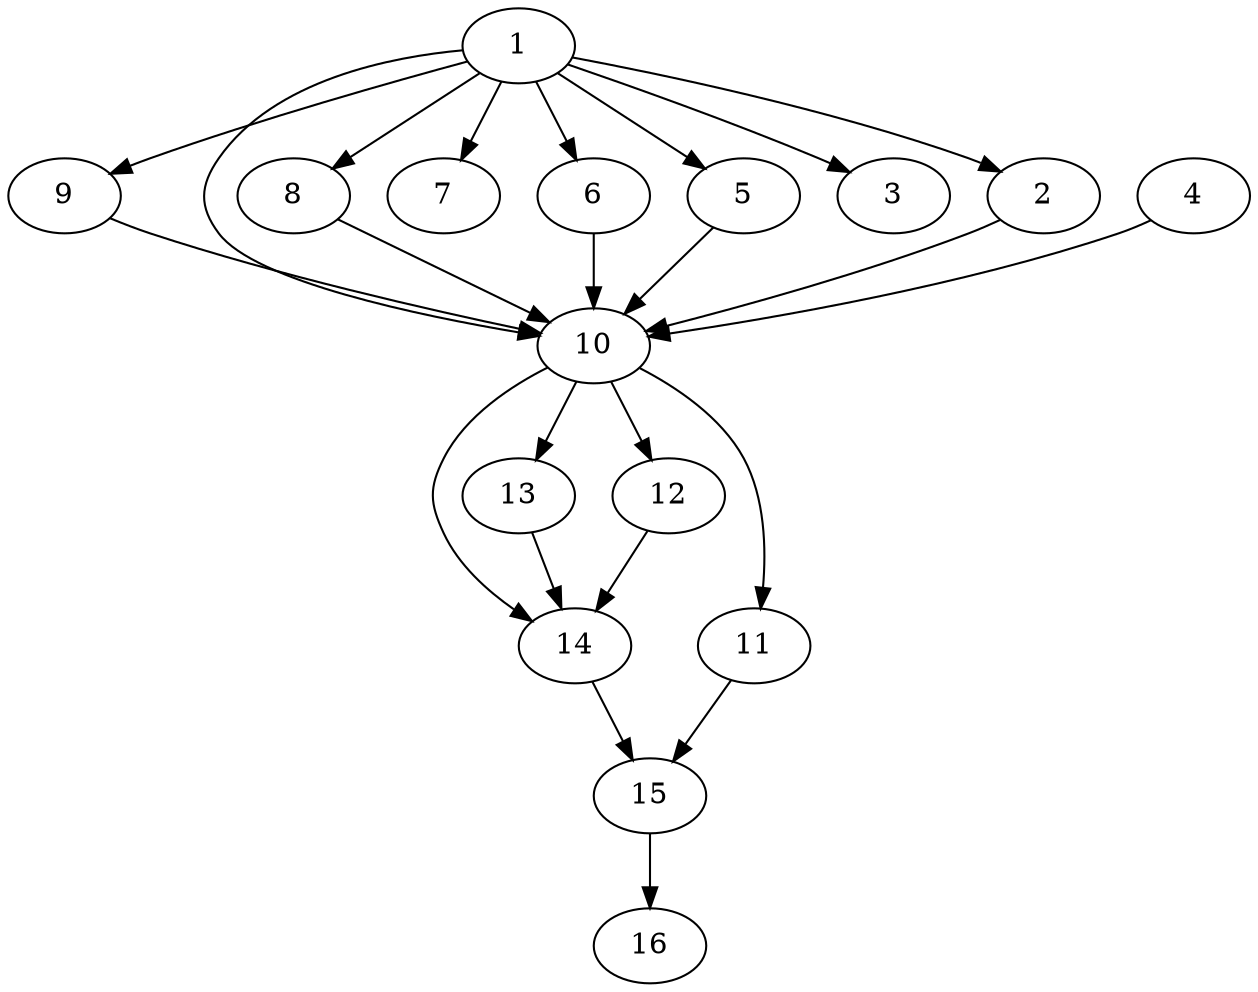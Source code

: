 digraph "output16_1" {
	9	[Weight=29,Start=285,Processor=1];
	9 -> 10	[Weight=7];
	8	[Weight=43,Start=143,Processor=2];
	8 -> 10	[Weight=6];
	7	[Weight=43,Start=314,Processor=2];
	16	[Weight=47,Start=577,Processor=1];
	6	[Weight=128,Start=186,Processor=2];
	6 -> 10	[Weight=2];
	15	[Weight=17,Start=560,Processor=1];
	15 -> 16	[Weight=8];
	5	[Weight=114,Start=171,Processor=1];
	5 -> 10	[Weight=3];
	14	[Weight=77,Start=483,Processor=1];
	14 -> 15	[Weight=3];
	4	[Weight=143,Start=0,Processor=2];
	4 -> 10	[Weight=5];
	13	[Weight=67,Start=373,Processor=1];
	13 -> 14	[Weight=3];
	3	[Weight=143,Start=469,Processor=2];
	12	[Weight=81,Start=388,Processor=2];
	12 -> 14	[Weight=4];
	2	[Weight=114,Start=57,Processor=1];
	2 -> 10	[Weight=6];
	11	[Weight=43,Start=440,Processor=1];
	11 -> 15	[Weight=5];
	1	[Weight=57,Start=0,Processor=1];
	1 -> 10	[Weight=11];
	1 -> 2	[Weight=10];
	1 -> 3	[Weight=5];
	1 -> 5	[Weight=7];
	1 -> 6	[Weight=9];
	1 -> 7	[Weight=7];
	1 -> 8	[Weight=2];
	1 -> 9	[Weight=5];
	10	[Weight=57,Start=316,Processor=1];
	10 -> 11	[Weight=12];
	10 -> 12	[Weight=15];
	10 -> 13	[Weight=8];
	10 -> 14	[Weight=12];
}